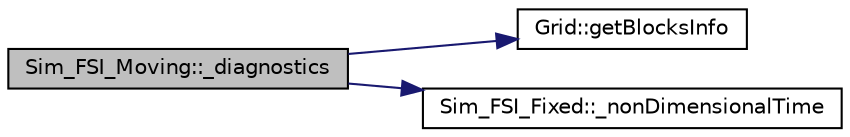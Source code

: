 digraph "Sim_FSI_Moving::_diagnostics"
{
  edge [fontname="Helvetica",fontsize="10",labelfontname="Helvetica",labelfontsize="10"];
  node [fontname="Helvetica",fontsize="10",shape=record];
  rankdir="LR";
  Node1 [label="Sim_FSI_Moving::_diagnostics",height=0.2,width=0.4,color="black", fillcolor="grey75", style="filled", fontcolor="black"];
  Node1 -> Node2 [color="midnightblue",fontsize="10",style="solid",fontname="Helvetica"];
  Node2 [label="Grid::getBlocksInfo",height=0.2,width=0.4,color="black", fillcolor="white", style="filled",URL="$class_grid.html#a39aa8cb7fad1abcfe40fdd77d9b72d8a"];
  Node1 -> Node3 [color="midnightblue",fontsize="10",style="solid",fontname="Helvetica"];
  Node3 [label="Sim_FSI_Fixed::_nonDimensionalTime",height=0.2,width=0.4,color="black", fillcolor="white", style="filled",URL="$class_sim___f_s_i___fixed.html#ab432f7aa27b4c3a2fbbf15a955dcd700"];
}
